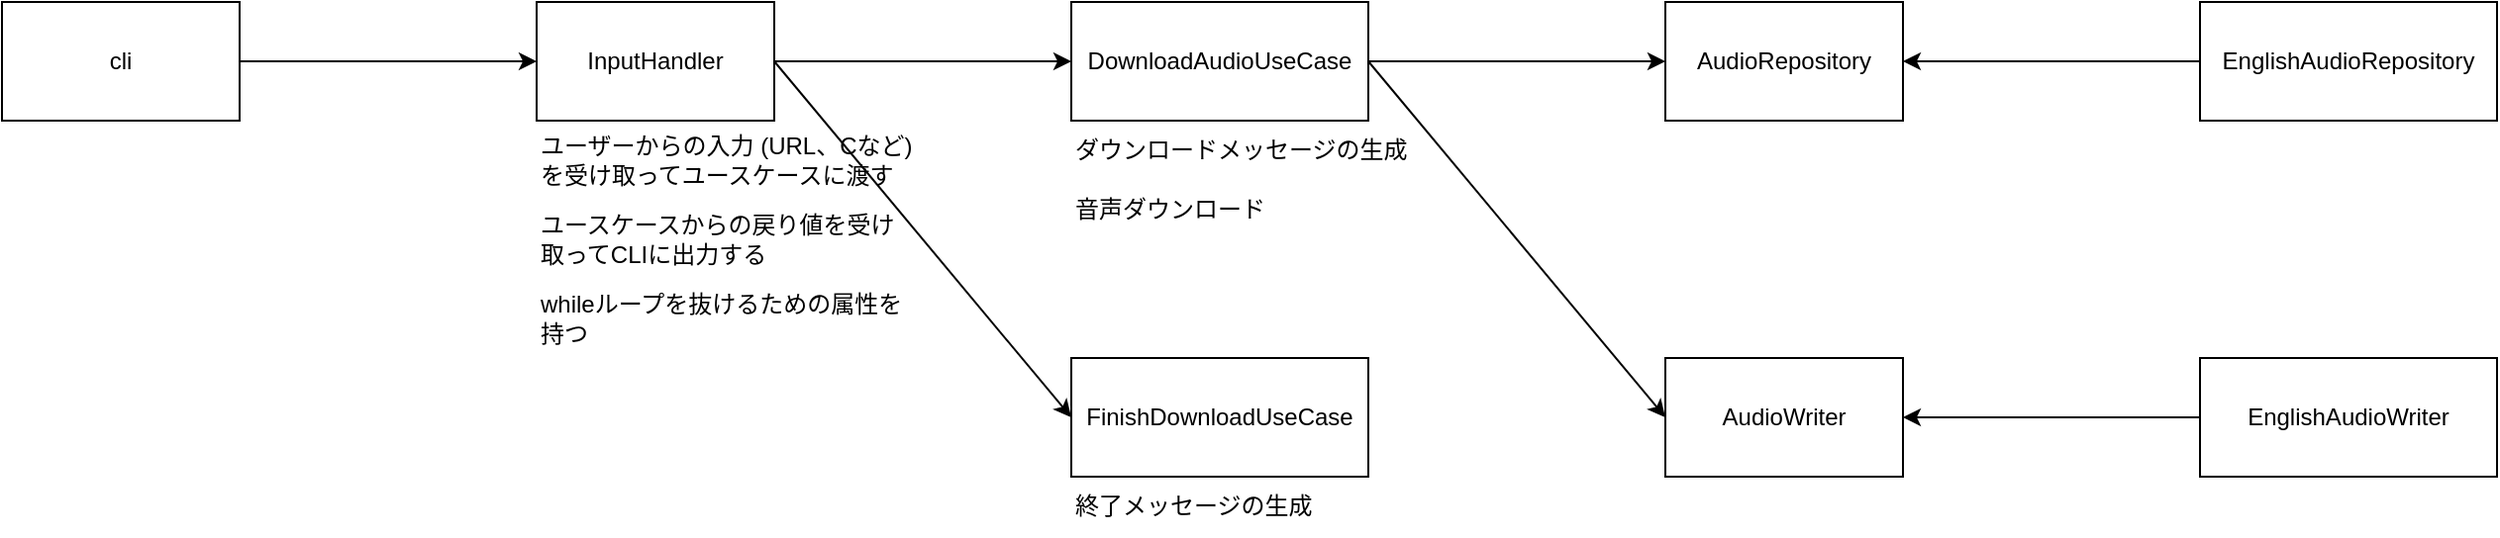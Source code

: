 <mxfile>
    <diagram name="Page-1" id="5JtmjxZ7_MOpq23QLKK0">
        <mxGraphModel dx="1676" dy="504" grid="1" gridSize="10" guides="1" tooltips="1" connect="1" arrows="1" fold="1" page="0" pageScale="1" pageWidth="850" pageHeight="1100" math="0" shadow="0">
            <root>
                <mxCell id="0"/>
                <mxCell id="1" parent="0"/>
                <mxCell id="zTDAnFvsAF5PBpJ9swVf-1" value="cli" style="rounded=0;whiteSpace=wrap;html=1;" parent="1" vertex="1">
                    <mxGeometry x="-60" y="260" width="120" height="60" as="geometry"/>
                </mxCell>
                <mxCell id="zTDAnFvsAF5PBpJ9swVf-2" value="InputHandler" style="rounded=0;whiteSpace=wrap;html=1;" parent="1" vertex="1">
                    <mxGeometry x="210" y="260" width="120" height="60" as="geometry"/>
                </mxCell>
                <mxCell id="zTDAnFvsAF5PBpJ9swVf-3" value="" style="endArrow=classic;html=1;rounded=0;exitX=1;exitY=0.5;exitDx=0;exitDy=0;entryX=0;entryY=0.5;entryDx=0;entryDy=0;" parent="1" source="zTDAnFvsAF5PBpJ9swVf-1" target="zTDAnFvsAF5PBpJ9swVf-2" edge="1">
                    <mxGeometry width="50" height="50" relative="1" as="geometry">
                        <mxPoint x="400" y="400" as="sourcePoint"/>
                        <mxPoint x="450" y="350" as="targetPoint"/>
                    </mxGeometry>
                </mxCell>
                <mxCell id="zTDAnFvsAF5PBpJ9swVf-4" value="ユーザーからの入力 (URL、Cなど) を受け取ってユースケースに渡す" style="text;html=1;align=left;verticalAlign=middle;whiteSpace=wrap;rounded=0;" parent="1" vertex="1">
                    <mxGeometry x="210" y="320" width="190" height="40" as="geometry"/>
                </mxCell>
                <mxCell id="zTDAnFvsAF5PBpJ9swVf-6" value="" style="endArrow=classic;html=1;rounded=0;exitX=1;exitY=0.5;exitDx=0;exitDy=0;" parent="1" source="zTDAnFvsAF5PBpJ9swVf-2" target="zTDAnFvsAF5PBpJ9swVf-8" edge="1">
                    <mxGeometry width="50" height="50" relative="1" as="geometry">
                        <mxPoint x="330" y="289.5" as="sourcePoint"/>
                        <mxPoint x="480" y="289.5" as="targetPoint"/>
                    </mxGeometry>
                </mxCell>
                <mxCell id="zTDAnFvsAF5PBpJ9swVf-8" value="DownloadAudioUseCase" style="rounded=0;whiteSpace=wrap;html=1;" parent="1" vertex="1">
                    <mxGeometry x="480" y="260" width="150" height="60" as="geometry"/>
                </mxCell>
                <mxCell id="zTDAnFvsAF5PBpJ9swVf-9" value="" style="endArrow=classic;html=1;rounded=0;exitX=1;exitY=0.5;exitDx=0;exitDy=0;entryX=0;entryY=0.5;entryDx=0;entryDy=0;" parent="1" source="zTDAnFvsAF5PBpJ9swVf-2" target="zTDAnFvsAF5PBpJ9swVf-10" edge="1">
                    <mxGeometry width="50" height="50" relative="1" as="geometry">
                        <mxPoint x="340" y="300" as="sourcePoint"/>
                        <mxPoint x="480" y="400" as="targetPoint"/>
                    </mxGeometry>
                </mxCell>
                <mxCell id="zTDAnFvsAF5PBpJ9swVf-10" value="FinishDownloadUseCase" style="rounded=0;whiteSpace=wrap;html=1;" parent="1" vertex="1">
                    <mxGeometry x="480" y="440" width="150" height="60" as="geometry"/>
                </mxCell>
                <mxCell id="2" value="" style="endArrow=classic;html=1;rounded=0;entryX=0;entryY=0.5;entryDx=0;entryDy=0;" edge="1" parent="1" target="3" source="zTDAnFvsAF5PBpJ9swVf-8">
                    <mxGeometry width="50" height="50" relative="1" as="geometry">
                        <mxPoint x="630" y="290" as="sourcePoint"/>
                        <mxPoint x="780" y="289.5" as="targetPoint"/>
                    </mxGeometry>
                </mxCell>
                <mxCell id="3" value="AudioRepository" style="rounded=0;whiteSpace=wrap;html=1;" vertex="1" parent="1">
                    <mxGeometry x="780" y="260" width="120" height="60" as="geometry"/>
                </mxCell>
                <mxCell id="4" value="" style="endArrow=classic;html=1;rounded=0;exitX=0;exitY=0.5;exitDx=0;exitDy=0;entryX=1;entryY=0.5;entryDx=0;entryDy=0;" edge="1" parent="1" target="3" source="5">
                    <mxGeometry width="50" height="50" relative="1" as="geometry">
                        <mxPoint x="900" y="290" as="sourcePoint"/>
                        <mxPoint x="970" y="400" as="targetPoint"/>
                    </mxGeometry>
                </mxCell>
                <mxCell id="5" value="EnglishAudioRepository" style="rounded=0;whiteSpace=wrap;html=1;" vertex="1" parent="1">
                    <mxGeometry x="1050" y="260" width="150" height="60" as="geometry"/>
                </mxCell>
                <mxCell id="6" value="ユースケースからの戻り値を受け取ってCLIに出力する" style="text;html=1;align=left;verticalAlign=middle;whiteSpace=wrap;rounded=0;" vertex="1" parent="1">
                    <mxGeometry x="210" y="360" width="190" height="40" as="geometry"/>
                </mxCell>
                <mxCell id="7" value="" style="endArrow=classic;html=1;rounded=0;exitX=1;exitY=0.5;exitDx=0;exitDy=0;entryX=0;entryY=0.5;entryDx=0;entryDy=0;" edge="1" parent="1" source="zTDAnFvsAF5PBpJ9swVf-8" target="8">
                    <mxGeometry width="50" height="50" relative="1" as="geometry">
                        <mxPoint x="650" y="340" as="sourcePoint"/>
                        <mxPoint x="760" y="400" as="targetPoint"/>
                    </mxGeometry>
                </mxCell>
                <mxCell id="8" value="AudioWriter" style="rounded=0;whiteSpace=wrap;html=1;" vertex="1" parent="1">
                    <mxGeometry x="780" y="440" width="120" height="60" as="geometry"/>
                </mxCell>
                <mxCell id="9" value="" style="endArrow=classic;html=1;rounded=0;" edge="1" parent="1" source="10" target="8">
                    <mxGeometry width="50" height="50" relative="1" as="geometry">
                        <mxPoint x="1050" y="470" as="sourcePoint"/>
                        <mxPoint x="900" y="470" as="targetPoint"/>
                    </mxGeometry>
                </mxCell>
                <mxCell id="10" value="EnglishAudioWriter" style="rounded=0;whiteSpace=wrap;html=1;" vertex="1" parent="1">
                    <mxGeometry x="1050" y="440" width="150" height="60" as="geometry"/>
                </mxCell>
                <mxCell id="11" value="whileループを抜けるための属性を持つ" style="text;html=1;align=left;verticalAlign=middle;whiteSpace=wrap;rounded=0;" vertex="1" parent="1">
                    <mxGeometry x="210" y="400" width="190" height="40" as="geometry"/>
                </mxCell>
                <mxCell id="12" value="終了メッセージの生成" style="text;html=1;align=left;verticalAlign=middle;whiteSpace=wrap;rounded=0;" vertex="1" parent="1">
                    <mxGeometry x="480" y="500" width="150" height="30" as="geometry"/>
                </mxCell>
                <mxCell id="13" value="ダウンロードメッセージの生成" style="text;html=1;align=left;verticalAlign=middle;whiteSpace=wrap;rounded=0;" vertex="1" parent="1">
                    <mxGeometry x="480" y="320" width="190" height="30" as="geometry"/>
                </mxCell>
                <mxCell id="14" value="音声ダウンロード" style="text;html=1;align=left;verticalAlign=middle;whiteSpace=wrap;rounded=0;" vertex="1" parent="1">
                    <mxGeometry x="480" y="350" width="190" height="30" as="geometry"/>
                </mxCell>
            </root>
        </mxGraphModel>
    </diagram>
</mxfile>